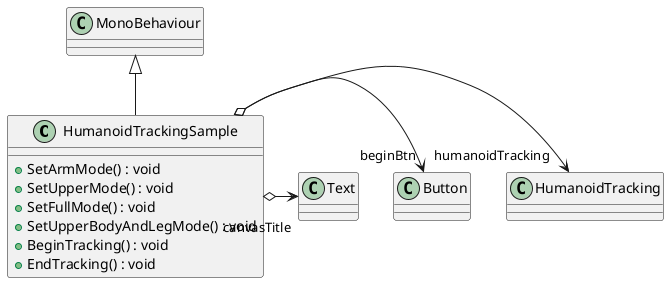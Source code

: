 @startuml
class HumanoidTrackingSample {
    + SetArmMode() : void
    + SetUpperMode() : void
    + SetFullMode() : void
    + SetUpperBodyAndLegMode() : void
    + BeginTracking() : void
    + EndTracking() : void
}
MonoBehaviour <|-- HumanoidTrackingSample
HumanoidTrackingSample o-> "humanoidTracking" HumanoidTracking
HumanoidTrackingSample o-> "beginBtn" Button
HumanoidTrackingSample o-> "canvasTitle" Text
@enduml
